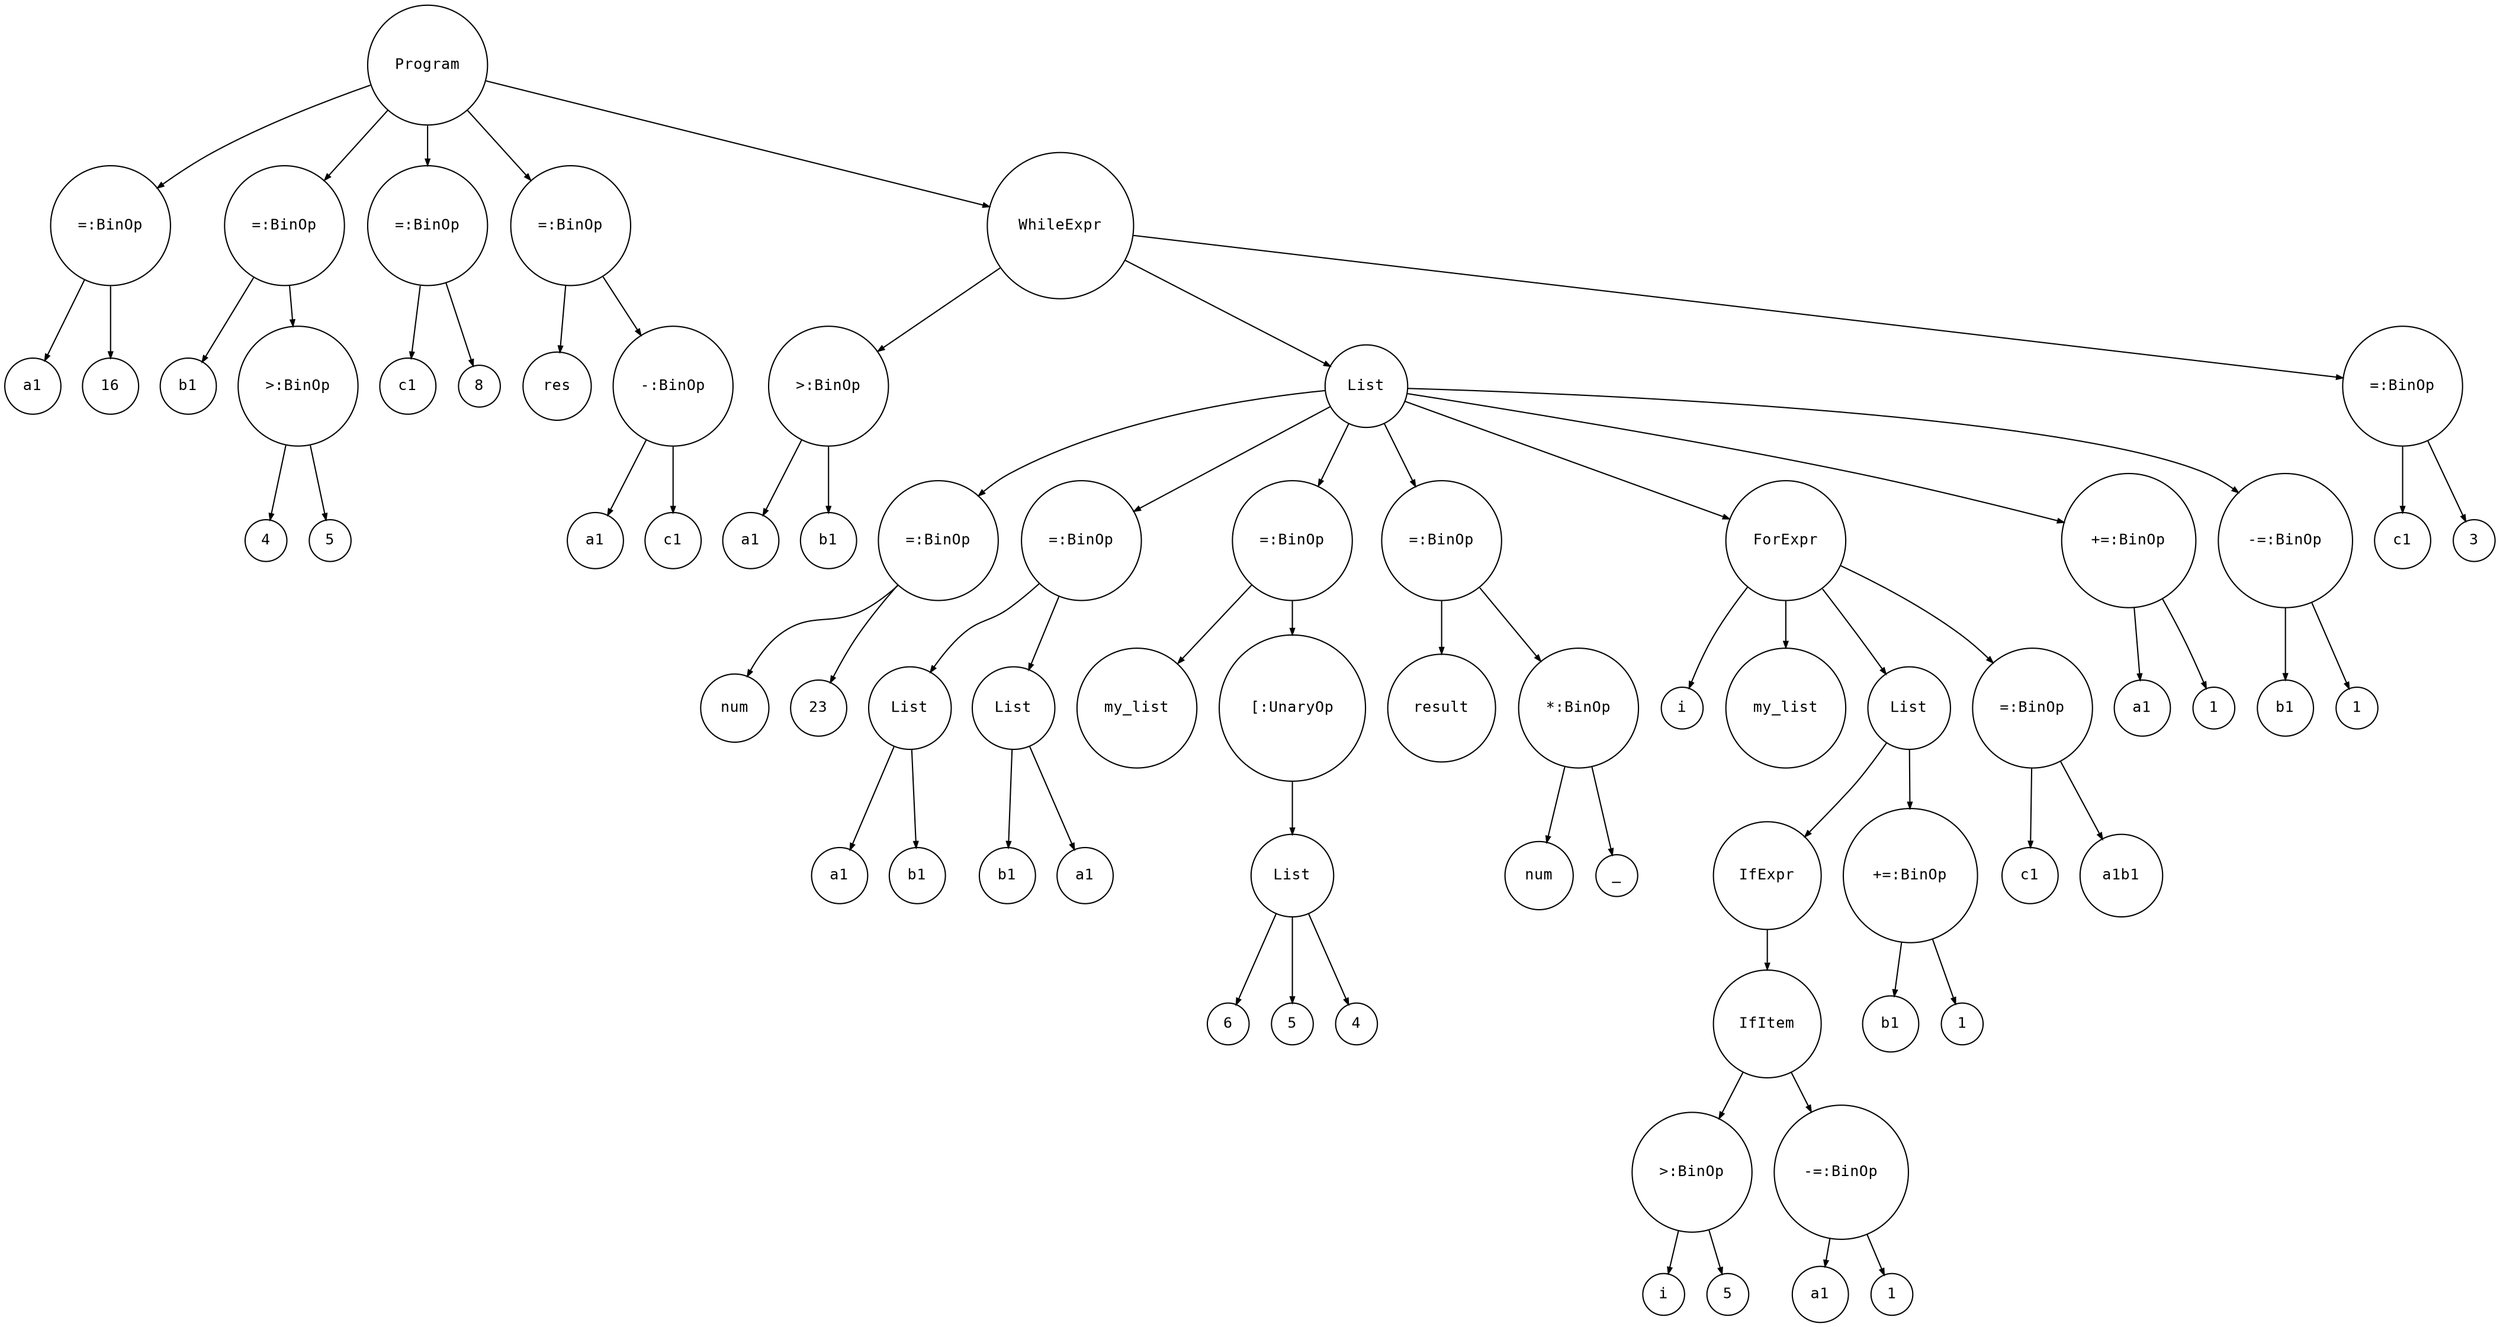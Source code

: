 digraph astgraph {
    node [shape=circle, fontsize=12, fontname="Courier", height=.1];
    ranksep=.3;
    edge [arrowsize=.5]
    node1 [label="=:BinOp"]
    Program -> node1
    node2 [label="a1"]
    node1 -> node2
    node3 [label="16"]
    node1 -> node3
    node4 [label="=:BinOp"]
    Program -> node4
    node5 [label="b1"]
    node4 -> node5
    node6 [label=">:BinOp"]
    node4 -> node6
    node7 [label="4"]
    node6 -> node7
    node8 [label="5"]
    node6 -> node8
    node9 [label="=:BinOp"]
    Program -> node9
    node10 [label="c1"]
    node9 -> node10
    node11 [label="8"]
    node9 -> node11
    node12 [label="=:BinOp"]
    Program -> node12
    node13 [label="res"]
    node12 -> node13
    node14 [label="-:BinOp"]
    node12 -> node14
    node15 [label="a1"]
    node14 -> node15
    node16 [label="c1"]
    node14 -> node16
    node17[label="WhileExpr"]
    Program -> node17
    node18 [label=">:BinOp"]
    node17 -> node18
    node19 [label="a1"]
    node18 -> node19
    node20 [label="b1"]
    node18 -> node20
    node21 [label="List"]
    node17 -> node21
    node22 [label="=:BinOp"]
    node21 -> node22
    node23 [label="num"]
    node22 -> node23
    node24 [label="23"]
    node22 -> node24
    node25 [label="=:BinOp"]
    node21 -> node25
    node26 [label="List"]
    node25 -> node26
    node27 [label="a1"]
    node26 -> node27
    node28 [label="b1"]
    node26 -> node28
    node29 [label="List"]
    node25 -> node29
    node30 [label="b1"]
    node29 -> node30
    node31 [label="a1"]
    node29 -> node31
    node32 [label="=:BinOp"]
    node21 -> node32
    node33 [label="my_list"]
    node32 -> node33
    node34 [label="[:UnaryOp"]
    node32 -> node34
    node35 [label="List"]
    node34 -> node35
    node36 [label="6"]
    node35 -> node36
    node37 [label="5"]
    node35 -> node37
    node38 [label="4"]
    node35 -> node38
    node39 [label="=:BinOp"]
    node21 -> node39
    node40 [label="result"]
    node39 -> node40
    node41 [label="*:BinOp"]
    node39 -> node41
    node42 [label="num"]
    node41 -> node42
    node43 [label="_"]
    node41 -> node43
    node44[label="ForExpr"]
    node21 -> node44
    node45 [label="i"]
    node44 -> node45
    node46 [label="my_list"]
    node44 -> node46
    node47 [label="List"]
    node44 -> node47
    node48 [label="IfExpr"]
    node47 -> node48
    node49 [label="IfItem"]
    node48 -> node49
    node50 [label=">:BinOp"]
    node49 -> node50
    node51 [label="i"]
    node50 -> node51
    node52 [label="5"]
    node50 -> node52
    node53 [label="-=:BinOp"]
    node49 -> node53
    node54 [label="a1"]
    node53 -> node54
    node55 [label="1"]
    node53 -> node55
    node56 [label="+=:BinOp"]
    node47 -> node56
    node57 [label="b1"]
    node56 -> node57
    node58 [label="1"]
    node56 -> node58
    node59 [label="=:BinOp"]
    node44 -> node59
    node60 [label="c1"]
    node59 -> node60
    node61 [label="a1b1"]
    node59 -> node61
    node62 [label="+=:BinOp"]
    node21 -> node62
    node63 [label="a1"]
    node62 -> node63
    node64 [label="1"]
    node62 -> node64
    node65 [label="-=:BinOp"]
    node21 -> node65
    node66 [label="b1"]
    node65 -> node66
    node67 [label="1"]
    node65 -> node67
    node68 [label="=:BinOp"]
    node17 -> node68
    node69 [label="c1"]
    node68 -> node69
    node70 [label="3"]
    node68 -> node70
}